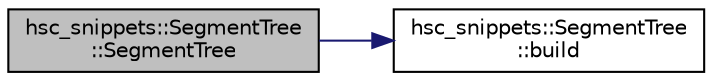 digraph "hsc_snippets::SegmentTree::SegmentTree"
{
 // INTERACTIVE_SVG=YES
 // LATEX_PDF_SIZE
  edge [fontname="Helvetica",fontsize="10",labelfontname="Helvetica",labelfontsize="10"];
  node [fontname="Helvetica",fontsize="10",shape=record];
  rankdir="LR";
  Node1 [label="hsc_snippets::SegmentTree\l::SegmentTree",height=0.2,width=0.4,color="black", fillcolor="grey75", style="filled", fontcolor="black",tooltip=" "];
  Node1 -> Node2 [color="midnightblue",fontsize="10",style="solid",fontname="Helvetica"];
  Node2 [label="hsc_snippets::SegmentTree\l::build",height=0.2,width=0.4,color="black", fillcolor="white", style="filled",URL="$classhsc__snippets_1_1_segment_tree.html#a0744036bc1a2b62ed2df6a119a431cbc",tooltip=" "];
}
